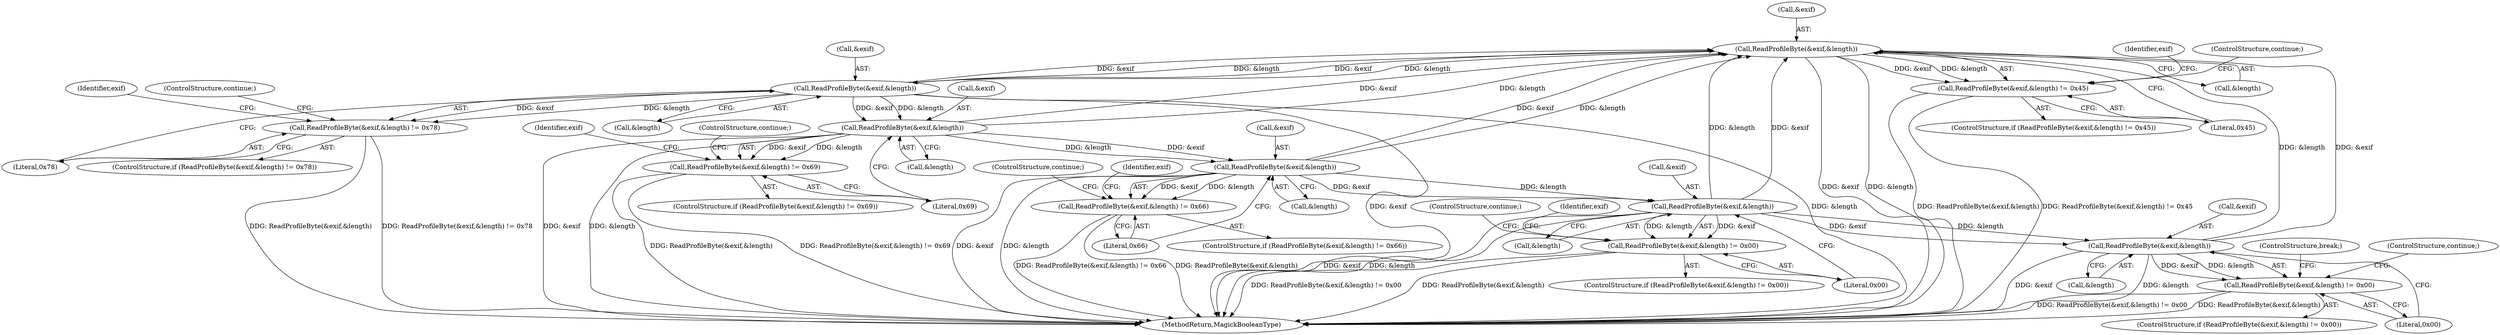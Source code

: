 digraph "0_ImageMagick_a7bb158b7bedd1449a34432feb3a67c8f1873bfa@pointer" {
"1000163" [label="(Call,ReadProfileByte(&exif,&length))"];
"1000181" [label="(Call,ReadProfileByte(&exif,&length))"];
"1000172" [label="(Call,ReadProfileByte(&exif,&length))"];
"1000163" [label="(Call,ReadProfileByte(&exif,&length))"];
"1000208" [label="(Call,ReadProfileByte(&exif,&length))"];
"1000199" [label="(Call,ReadProfileByte(&exif,&length))"];
"1000190" [label="(Call,ReadProfileByte(&exif,&length))"];
"1000162" [label="(Call,ReadProfileByte(&exif,&length) != 0x45)"];
"1000171" [label="(Call,ReadProfileByte(&exif,&length) != 0x78)"];
"1000180" [label="(Call,ReadProfileByte(&exif,&length) != 0x69)"];
"1000189" [label="(Call,ReadProfileByte(&exif,&length) != 0x66)"];
"1000198" [label="(Call,ReadProfileByte(&exif,&length) != 0x00)"];
"1000207" [label="(Call,ReadProfileByte(&exif,&length) != 0x00)"];
"1000182" [label="(Call,&exif)"];
"1000166" [label="(Call,&length)"];
"1000197" [label="(ControlStructure,if (ReadProfileByte(&exif,&length) != 0x00))"];
"1000188" [label="(ControlStructure,if (ReadProfileByte(&exif,&length) != 0x66))"];
"1000175" [label="(Call,&length)"];
"1000198" [label="(Call,ReadProfileByte(&exif,&length) != 0x00)"];
"1000196" [label="(ControlStructure,continue;)"];
"1000186" [label="(Literal,0x69)"];
"1000191" [label="(Call,&exif)"];
"1000177" [label="(Literal,0x78)"];
"1000215" [label="(ControlStructure,break;)"];
"1000180" [label="(Call,ReadProfileByte(&exif,&length) != 0x69)"];
"1000205" [label="(ControlStructure,continue;)"];
"1000206" [label="(ControlStructure,if (ReadProfileByte(&exif,&length) != 0x00))"];
"1000213" [label="(Literal,0x00)"];
"1000171" [label="(Call,ReadProfileByte(&exif,&length) != 0x78)"];
"1000204" [label="(Literal,0x00)"];
"1000210" [label="(Identifier,exif)"];
"1000189" [label="(Call,ReadProfileByte(&exif,&length) != 0x66)"];
"1000190" [label="(Call,ReadProfileByte(&exif,&length))"];
"1000184" [label="(Call,&length)"];
"1000161" [label="(ControlStructure,if (ReadProfileByte(&exif,&length) != 0x45))"];
"1000164" [label="(Call,&exif)"];
"1000214" [label="(ControlStructure,continue;)"];
"1000169" [label="(ControlStructure,continue;)"];
"1000200" [label="(Call,&exif)"];
"1000211" [label="(Call,&length)"];
"1000183" [label="(Identifier,exif)"];
"1000178" [label="(ControlStructure,continue;)"];
"1000207" [label="(Call,ReadProfileByte(&exif,&length) != 0x00)"];
"1000187" [label="(ControlStructure,continue;)"];
"1000162" [label="(Call,ReadProfileByte(&exif,&length) != 0x45)"];
"1000168" [label="(Literal,0x45)"];
"1000163" [label="(Call,ReadProfileByte(&exif,&length))"];
"1000202" [label="(Call,&length)"];
"1000195" [label="(Literal,0x66)"];
"1000201" [label="(Identifier,exif)"];
"1000179" [label="(ControlStructure,if (ReadProfileByte(&exif,&length) != 0x69))"];
"1000192" [label="(Identifier,exif)"];
"1000174" [label="(Identifier,exif)"];
"1000170" [label="(ControlStructure,if (ReadProfileByte(&exif,&length) != 0x78))"];
"1000173" [label="(Call,&exif)"];
"1000209" [label="(Call,&exif)"];
"1000709" [label="(MethodReturn,MagickBooleanType)"];
"1000172" [label="(Call,ReadProfileByte(&exif,&length))"];
"1000208" [label="(Call,ReadProfileByte(&exif,&length))"];
"1000199" [label="(Call,ReadProfileByte(&exif,&length))"];
"1000193" [label="(Call,&length)"];
"1000181" [label="(Call,ReadProfileByte(&exif,&length))"];
"1000163" -> "1000162"  [label="AST: "];
"1000163" -> "1000166"  [label="CFG: "];
"1000164" -> "1000163"  [label="AST: "];
"1000166" -> "1000163"  [label="AST: "];
"1000168" -> "1000163"  [label="CFG: "];
"1000163" -> "1000709"  [label="DDG: &exif"];
"1000163" -> "1000709"  [label="DDG: &length"];
"1000163" -> "1000162"  [label="DDG: &exif"];
"1000163" -> "1000162"  [label="DDG: &length"];
"1000181" -> "1000163"  [label="DDG: &exif"];
"1000181" -> "1000163"  [label="DDG: &length"];
"1000208" -> "1000163"  [label="DDG: &exif"];
"1000208" -> "1000163"  [label="DDG: &length"];
"1000199" -> "1000163"  [label="DDG: &exif"];
"1000199" -> "1000163"  [label="DDG: &length"];
"1000190" -> "1000163"  [label="DDG: &exif"];
"1000190" -> "1000163"  [label="DDG: &length"];
"1000172" -> "1000163"  [label="DDG: &exif"];
"1000172" -> "1000163"  [label="DDG: &length"];
"1000163" -> "1000172"  [label="DDG: &exif"];
"1000163" -> "1000172"  [label="DDG: &length"];
"1000181" -> "1000180"  [label="AST: "];
"1000181" -> "1000184"  [label="CFG: "];
"1000182" -> "1000181"  [label="AST: "];
"1000184" -> "1000181"  [label="AST: "];
"1000186" -> "1000181"  [label="CFG: "];
"1000181" -> "1000709"  [label="DDG: &exif"];
"1000181" -> "1000709"  [label="DDG: &length"];
"1000181" -> "1000180"  [label="DDG: &exif"];
"1000181" -> "1000180"  [label="DDG: &length"];
"1000172" -> "1000181"  [label="DDG: &exif"];
"1000172" -> "1000181"  [label="DDG: &length"];
"1000181" -> "1000190"  [label="DDG: &exif"];
"1000181" -> "1000190"  [label="DDG: &length"];
"1000172" -> "1000171"  [label="AST: "];
"1000172" -> "1000175"  [label="CFG: "];
"1000173" -> "1000172"  [label="AST: "];
"1000175" -> "1000172"  [label="AST: "];
"1000177" -> "1000172"  [label="CFG: "];
"1000172" -> "1000709"  [label="DDG: &exif"];
"1000172" -> "1000709"  [label="DDG: &length"];
"1000172" -> "1000171"  [label="DDG: &exif"];
"1000172" -> "1000171"  [label="DDG: &length"];
"1000208" -> "1000207"  [label="AST: "];
"1000208" -> "1000211"  [label="CFG: "];
"1000209" -> "1000208"  [label="AST: "];
"1000211" -> "1000208"  [label="AST: "];
"1000213" -> "1000208"  [label="CFG: "];
"1000208" -> "1000709"  [label="DDG: &exif"];
"1000208" -> "1000709"  [label="DDG: &length"];
"1000208" -> "1000207"  [label="DDG: &exif"];
"1000208" -> "1000207"  [label="DDG: &length"];
"1000199" -> "1000208"  [label="DDG: &exif"];
"1000199" -> "1000208"  [label="DDG: &length"];
"1000199" -> "1000198"  [label="AST: "];
"1000199" -> "1000202"  [label="CFG: "];
"1000200" -> "1000199"  [label="AST: "];
"1000202" -> "1000199"  [label="AST: "];
"1000204" -> "1000199"  [label="CFG: "];
"1000199" -> "1000709"  [label="DDG: &exif"];
"1000199" -> "1000709"  [label="DDG: &length"];
"1000199" -> "1000198"  [label="DDG: &exif"];
"1000199" -> "1000198"  [label="DDG: &length"];
"1000190" -> "1000199"  [label="DDG: &exif"];
"1000190" -> "1000199"  [label="DDG: &length"];
"1000190" -> "1000189"  [label="AST: "];
"1000190" -> "1000193"  [label="CFG: "];
"1000191" -> "1000190"  [label="AST: "];
"1000193" -> "1000190"  [label="AST: "];
"1000195" -> "1000190"  [label="CFG: "];
"1000190" -> "1000709"  [label="DDG: &exif"];
"1000190" -> "1000709"  [label="DDG: &length"];
"1000190" -> "1000189"  [label="DDG: &exif"];
"1000190" -> "1000189"  [label="DDG: &length"];
"1000162" -> "1000161"  [label="AST: "];
"1000162" -> "1000168"  [label="CFG: "];
"1000168" -> "1000162"  [label="AST: "];
"1000169" -> "1000162"  [label="CFG: "];
"1000174" -> "1000162"  [label="CFG: "];
"1000162" -> "1000709"  [label="DDG: ReadProfileByte(&exif,&length)"];
"1000162" -> "1000709"  [label="DDG: ReadProfileByte(&exif,&length) != 0x45"];
"1000171" -> "1000170"  [label="AST: "];
"1000171" -> "1000177"  [label="CFG: "];
"1000177" -> "1000171"  [label="AST: "];
"1000178" -> "1000171"  [label="CFG: "];
"1000183" -> "1000171"  [label="CFG: "];
"1000171" -> "1000709"  [label="DDG: ReadProfileByte(&exif,&length)"];
"1000171" -> "1000709"  [label="DDG: ReadProfileByte(&exif,&length) != 0x78"];
"1000180" -> "1000179"  [label="AST: "];
"1000180" -> "1000186"  [label="CFG: "];
"1000186" -> "1000180"  [label="AST: "];
"1000187" -> "1000180"  [label="CFG: "];
"1000192" -> "1000180"  [label="CFG: "];
"1000180" -> "1000709"  [label="DDG: ReadProfileByte(&exif,&length)"];
"1000180" -> "1000709"  [label="DDG: ReadProfileByte(&exif,&length) != 0x69"];
"1000189" -> "1000188"  [label="AST: "];
"1000189" -> "1000195"  [label="CFG: "];
"1000195" -> "1000189"  [label="AST: "];
"1000196" -> "1000189"  [label="CFG: "];
"1000201" -> "1000189"  [label="CFG: "];
"1000189" -> "1000709"  [label="DDG: ReadProfileByte(&exif,&length)"];
"1000189" -> "1000709"  [label="DDG: ReadProfileByte(&exif,&length) != 0x66"];
"1000198" -> "1000197"  [label="AST: "];
"1000198" -> "1000204"  [label="CFG: "];
"1000204" -> "1000198"  [label="AST: "];
"1000205" -> "1000198"  [label="CFG: "];
"1000210" -> "1000198"  [label="CFG: "];
"1000198" -> "1000709"  [label="DDG: ReadProfileByte(&exif,&length)"];
"1000198" -> "1000709"  [label="DDG: ReadProfileByte(&exif,&length) != 0x00"];
"1000207" -> "1000206"  [label="AST: "];
"1000207" -> "1000213"  [label="CFG: "];
"1000213" -> "1000207"  [label="AST: "];
"1000214" -> "1000207"  [label="CFG: "];
"1000215" -> "1000207"  [label="CFG: "];
"1000207" -> "1000709"  [label="DDG: ReadProfileByte(&exif,&length)"];
"1000207" -> "1000709"  [label="DDG: ReadProfileByte(&exif,&length) != 0x00"];
}
